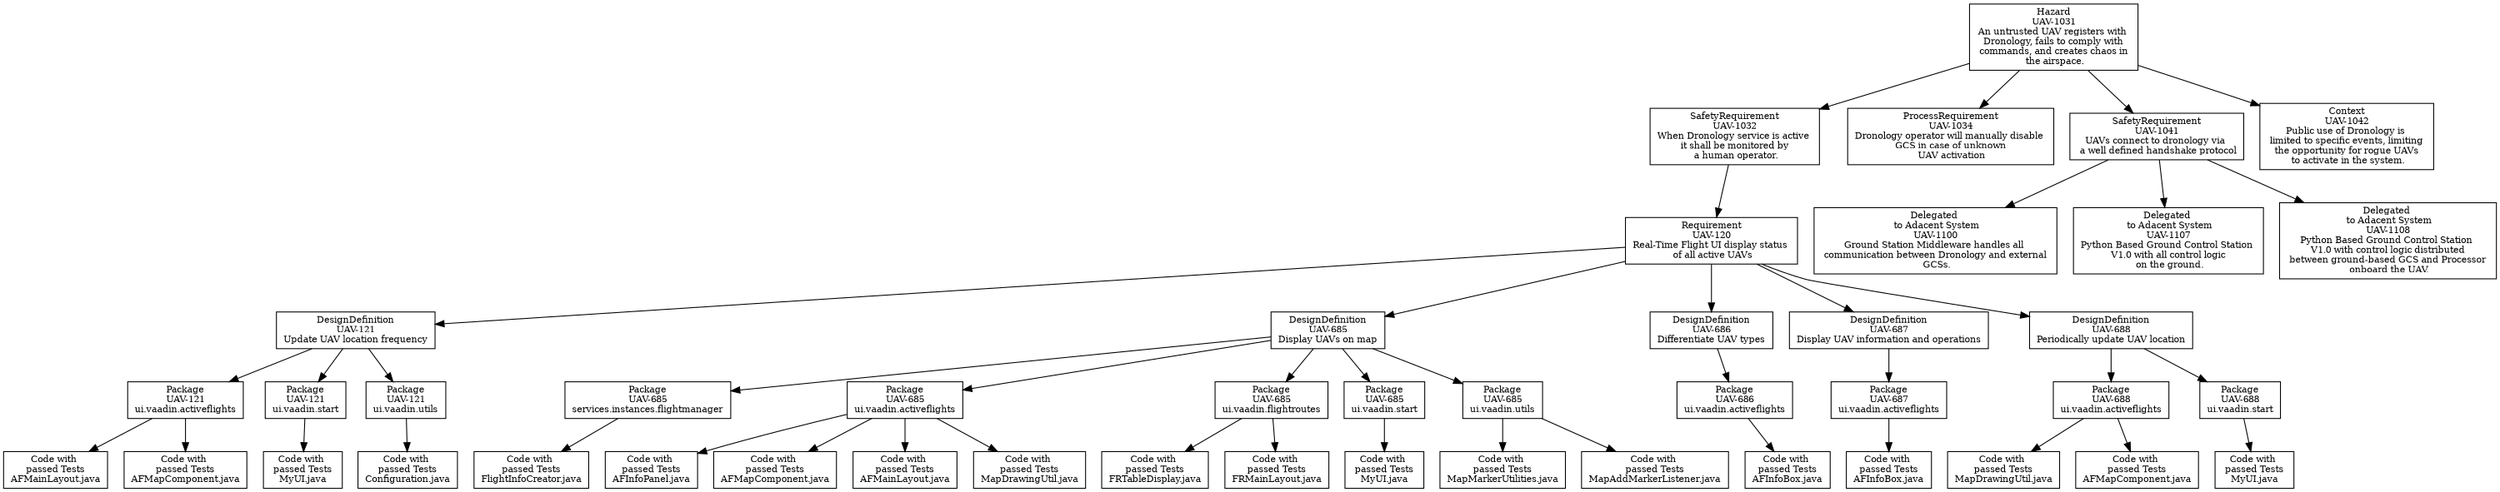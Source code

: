 digraph g { graph [autosize=false, size="20,10!", resolution=200, rankdir = "TD"];
node [ fontsize = "10" shape = "record" ];
edge [];
"UAV-1031"[
label = "Hazard\nUAV-1031\nAn untrusted UAV registers with \n Dronology, fails to comply with \n commands, and creates chaos in \n the airspace. "
shape = "record"
color = "black"
];
"UAV-1032"[
label = "SafetyRequirement\nUAV-1032\nWhen Dronology service is active \n it shall be monitored by \n a human operator. "
shape = "record"
color = "black"
];
"UAV-120"[
label = "Requirement\nUAV-120\nReal-Time Flight UI display status \n of all active UAVs "
shape = "record"
color = "black"
];
"UAV-121"[
label = "DesignDefinition\nUAV-121\nUpdate UAV location frequency "
shape = "record"
color = "black"
];
"UAV-121\nui.vaadin.activeflights"[
label = "Package\nUAV-121\nui.vaadin.activeflights"
shape = "record"
color = "black"
];
"UAV-121edu.nd.dronology.ui.vaadin/src/main/java/edu/nd/dronology/ui/vaadin/activeflights/AFMainLayout.java"[
label = "Code with \n passed Tests \nAFMainLayout.java"
shape = "record"
color = "black"
];
"UAV-121edu.nd.dronology.ui.vaadin/src/main/java/edu/nd/dronology/ui/vaadin/activeflights/AFMapComponent.java"[
label = "Code with \n passed Tests \nAFMapComponent.java"
shape = "record"
color = "black"
];
"UAV-121\nui.vaadin.start"[
label = "Package\nUAV-121\nui.vaadin.start"
shape = "record"
color = "black"
];
"UAV-121edu.nd.dronology.ui.vaadin/src/main/java/edu/nd/dronology/ui/vaadin/start/MyUI.java"[
label = "Code with \n passed Tests \nMyUI.java"
shape = "record"
color = "black"
];
"UAV-121\nui.vaadin.utils"[
label = "Package\nUAV-121\nui.vaadin.utils"
shape = "record"
color = "black"
];
"UAV-121edu.nd.dronology.ui.vaadin/src/main/java/edu/nd/dronology/ui/vaadin/utils/Configuration.java"[
label = "Code with \n passed Tests \nConfiguration.java"
shape = "record"
color = "black"
];
"UAV-685"[
label = "DesignDefinition\nUAV-685\nDisplay UAVs on map "
shape = "record"
color = "black"
];
"UAV-685\nservices.instances.flightmanager"[
label = "Package\nUAV-685\nservices.instances.flightmanager"
shape = "record"
color = "black"
];
"UAV-685edu.nd.dronology.services/src/edu/nd/dronology/services/instances/flightmanager/FlightInfoCreator.java"[
label = "Code with \n passed Tests \nFlightInfoCreator.java"
shape = "record"
color = "black"
];
"UAV-685\nui.vaadin.activeflights"[
label = "Package\nUAV-685\nui.vaadin.activeflights"
shape = "record"
color = "black"
];
"UAV-685edu.nd.dronology.ui.vaadin/src/main/java/edu/nd/dronology/ui/vaadin/activeflights/AFInfoPanel.java"[
label = "Code with \n passed Tests \nAFInfoPanel.java"
shape = "record"
color = "black"
];
"UAV-685edu.nd.dronology.ui.vaadin/src/main/java/edu/nd/dronology/ui/vaadin/activeflights/AFMapComponent.java"[
label = "Code with \n passed Tests \nAFMapComponent.java"
shape = "record"
color = "black"
];
"UAV-685edu.nd.dronology.ui.vaadin/src/main/java/edu/nd/dronology/ui/vaadin/activeflights/AFMainLayout.java"[
label = "Code with \n passed Tests \nAFMainLayout.java"
shape = "record"
color = "black"
];
"UAV-685edu.nd.dronology.ui.vaadin/src/main/java/edu/nd/dronology/ui/vaadin/activeflights/MapDrawingUtil.java"[
label = "Code with \n passed Tests \nMapDrawingUtil.java"
shape = "record"
color = "black"
];
"UAV-685\nui.vaadin.flightroutes"[
label = "Package\nUAV-685\nui.vaadin.flightroutes"
shape = "record"
color = "black"
];
"UAV-685edu.nd.dronology.ui.vaadin/src/main/java/edu/nd/dronology/ui/vaadin/flightroutes/FRTableDisplay.java"[
label = "Code with \n passed Tests \nFRTableDisplay.java"
shape = "record"
color = "black"
];
"UAV-685edu.nd.dronology.ui.vaadin/src/main/java/edu/nd/dronology/ui/vaadin/flightroutes/FRMainLayout.java"[
label = "Code with \n passed Tests \nFRMainLayout.java"
shape = "record"
color = "black"
];
"UAV-685\nui.vaadin.start"[
label = "Package\nUAV-685\nui.vaadin.start"
shape = "record"
color = "black"
];
"UAV-685edu.nd.dronology.ui.vaadin/src/main/java/edu/nd/dronology/ui/vaadin/start/MyUI.java"[
label = "Code with \n passed Tests \nMyUI.java"
shape = "record"
color = "black"
];
"UAV-685\nui.vaadin.utils"[
label = "Package\nUAV-685\nui.vaadin.utils"
shape = "record"
color = "black"
];
"UAV-685edu.nd.dronology.ui.vaadin/src/main/java/edu/nd/dronology/ui/vaadin/utils/MapMarkerUtilities.java"[
label = "Code with \n passed Tests \nMapMarkerUtilities.java"
shape = "record"
color = "black"
];
"UAV-685edu.nd.dronology.ui.vaadin/src/main/java/edu/nd/dronology/ui/vaadin/utils/MapAddMarkerListener.java"[
label = "Code with \n passed Tests \nMapAddMarkerListener.java"
shape = "record"
color = "black"
];
"UAV-686"[
label = "DesignDefinition\nUAV-686\nDifferentiate UAV types "
shape = "record"
color = "black"
];
"UAV-686\nui.vaadin.activeflights"[
label = "Package\nUAV-686\nui.vaadin.activeflights"
shape = "record"
color = "black"
];
"UAV-686edu.nd.dronology.ui.vaadin/src/main/java/edu/nd/dronology/ui/vaadin/activeflights/AFInfoBox.java"[
label = "Code with \n passed Tests \nAFInfoBox.java"
shape = "record"
color = "black"
];
"UAV-687"[
label = "DesignDefinition\nUAV-687\nDisplay UAV information and operations "
shape = "record"
color = "black"
];
"UAV-687\nui.vaadin.activeflights"[
label = "Package\nUAV-687\nui.vaadin.activeflights"
shape = "record"
color = "black"
];
"UAV-687edu.nd.dronology.ui.vaadin/src/main/java/edu/nd/dronology/ui/vaadin/activeflights/AFInfoBox.java"[
label = "Code with \n passed Tests \nAFInfoBox.java"
shape = "record"
color = "black"
];
"UAV-688"[
label = "DesignDefinition\nUAV-688\nPeriodically update UAV location "
shape = "record"
color = "black"
];
"UAV-688\nui.vaadin.activeflights"[
label = "Package\nUAV-688\nui.vaadin.activeflights"
shape = "record"
color = "black"
];
"UAV-688edu.nd.dronology.ui.vaadin/src/main/java/edu/nd/dronology/ui/vaadin/activeflights/MapDrawingUtil.java"[
label = "Code with \n passed Tests \nMapDrawingUtil.java"
shape = "record"
color = "black"
];
"UAV-688edu.nd.dronology.ui.vaadin/src/main/java/edu/nd/dronology/ui/vaadin/activeflights/AFMapComponent.java"[
label = "Code with \n passed Tests \nAFMapComponent.java"
shape = "record"
color = "black"
];
"UAV-688\nui.vaadin.start"[
label = "Package\nUAV-688\nui.vaadin.start"
shape = "record"
color = "black"
];
"UAV-688edu.nd.dronology.ui.vaadin/src/main/java/edu/nd/dronology/ui/vaadin/start/MyUI.java"[
label = "Code with \n passed Tests \nMyUI.java"
shape = "record"
color = "black"
];
"UAV-1034"[
label = "ProcessRequirement\nUAV-1034\nDronology operator will manually disable \n GCS in case of unknown \n UAV activation "
shape = "record"
color = "black"
];
"UAV-1041"[
label = "SafetyRequirement\nUAV-1041\nUAVs connect to dronology via \n a well defined handshake protocol "
shape = "record"
color = "black"
];
"UAV-1100"[
label = " Delegated \n to Adacent System\nUAV-1100\nGround Station Middleware handles all \n communication between Dronology and external \n GCSs. "
shape = "record"
color = "black"
];
"UAV-1107"[
label = " Delegated \n to Adacent System\nUAV-1107\nPython Based Ground Control Station \n V1.0 with all control logic \n on the ground. "
shape = "record"
color = "black"
];
"UAV-1108"[
label = " Delegated \n to Adacent System\nUAV-1108\nPython Based Ground Control Station \n V1.0 with control logic distributed \n between ground-based GCS and Processor \n onboard the UAV. "
shape = "record"
color = "black"
];
"UAV-1042"[
label = "Context\nUAV-1042\nPublic use of Dronology is \n limited to specific events, limiting \n the opportunity for rogue UAVs \n to activate in the system. "
shape = "record"
color = "black"
];
"UAV-1031" -> "UAV-1032";
"UAV-1032" -> "UAV-120";
"UAV-120" -> "UAV-121";
"UAV-121" -> "UAV-121\nui.vaadin.activeflights";
"UAV-121\nui.vaadin.activeflights" -> "UAV-121edu.nd.dronology.ui.vaadin/src/main/java/edu/nd/dronology/ui/vaadin/activeflights/AFMainLayout.java";
"UAV-121\nui.vaadin.activeflights" -> "UAV-121edu.nd.dronology.ui.vaadin/src/main/java/edu/nd/dronology/ui/vaadin/activeflights/AFMapComponent.java";
"UAV-121" -> "UAV-121\nui.vaadin.start";
"UAV-121\nui.vaadin.start" -> "UAV-121edu.nd.dronology.ui.vaadin/src/main/java/edu/nd/dronology/ui/vaadin/start/MyUI.java";
"UAV-121" -> "UAV-121\nui.vaadin.utils";
"UAV-121\nui.vaadin.utils" -> "UAV-121edu.nd.dronology.ui.vaadin/src/main/java/edu/nd/dronology/ui/vaadin/utils/Configuration.java";
"UAV-120" -> "UAV-685";
"UAV-685" -> "UAV-685\nservices.instances.flightmanager";
"UAV-685\nservices.instances.flightmanager" -> "UAV-685edu.nd.dronology.services/src/edu/nd/dronology/services/instances/flightmanager/FlightInfoCreator.java";
"UAV-685" -> "UAV-685\nui.vaadin.activeflights";
"UAV-685\nui.vaadin.activeflights" -> "UAV-685edu.nd.dronology.ui.vaadin/src/main/java/edu/nd/dronology/ui/vaadin/activeflights/AFInfoPanel.java";
"UAV-685\nui.vaadin.activeflights" -> "UAV-685edu.nd.dronology.ui.vaadin/src/main/java/edu/nd/dronology/ui/vaadin/activeflights/AFMapComponent.java";
"UAV-685\nui.vaadin.activeflights" -> "UAV-685edu.nd.dronology.ui.vaadin/src/main/java/edu/nd/dronology/ui/vaadin/activeflights/AFMainLayout.java";
"UAV-685\nui.vaadin.activeflights" -> "UAV-685edu.nd.dronology.ui.vaadin/src/main/java/edu/nd/dronology/ui/vaadin/activeflights/MapDrawingUtil.java";
"UAV-685" -> "UAV-685\nui.vaadin.flightroutes";
"UAV-685\nui.vaadin.flightroutes" -> "UAV-685edu.nd.dronology.ui.vaadin/src/main/java/edu/nd/dronology/ui/vaadin/flightroutes/FRTableDisplay.java";
"UAV-685\nui.vaadin.flightroutes" -> "UAV-685edu.nd.dronology.ui.vaadin/src/main/java/edu/nd/dronology/ui/vaadin/flightroutes/FRMainLayout.java";
"UAV-685" -> "UAV-685\nui.vaadin.start";
"UAV-685\nui.vaadin.start" -> "UAV-685edu.nd.dronology.ui.vaadin/src/main/java/edu/nd/dronology/ui/vaadin/start/MyUI.java";
"UAV-685" -> "UAV-685\nui.vaadin.utils";
"UAV-685\nui.vaadin.utils" -> "UAV-685edu.nd.dronology.ui.vaadin/src/main/java/edu/nd/dronology/ui/vaadin/utils/MapMarkerUtilities.java";
"UAV-685\nui.vaadin.utils" -> "UAV-685edu.nd.dronology.ui.vaadin/src/main/java/edu/nd/dronology/ui/vaadin/utils/MapAddMarkerListener.java";
"UAV-120" -> "UAV-686";
"UAV-686" -> "UAV-686\nui.vaadin.activeflights";
"UAV-686\nui.vaadin.activeflights" -> "UAV-686edu.nd.dronology.ui.vaadin/src/main/java/edu/nd/dronology/ui/vaadin/activeflights/AFInfoBox.java";
"UAV-120" -> "UAV-687";
"UAV-687" -> "UAV-687\nui.vaadin.activeflights";
"UAV-687\nui.vaadin.activeflights" -> "UAV-687edu.nd.dronology.ui.vaadin/src/main/java/edu/nd/dronology/ui/vaadin/activeflights/AFInfoBox.java";
"UAV-120" -> "UAV-688";
"UAV-688" -> "UAV-688\nui.vaadin.activeflights";
"UAV-688\nui.vaadin.activeflights" -> "UAV-688edu.nd.dronology.ui.vaadin/src/main/java/edu/nd/dronology/ui/vaadin/activeflights/MapDrawingUtil.java";
"UAV-688\nui.vaadin.activeflights" -> "UAV-688edu.nd.dronology.ui.vaadin/src/main/java/edu/nd/dronology/ui/vaadin/activeflights/AFMapComponent.java";
"UAV-688" -> "UAV-688\nui.vaadin.start";
"UAV-688\nui.vaadin.start" -> "UAV-688edu.nd.dronology.ui.vaadin/src/main/java/edu/nd/dronology/ui/vaadin/start/MyUI.java";
"UAV-1031" -> "UAV-1034";
"UAV-1031" -> "UAV-1041";
"UAV-1041" -> "UAV-1100";
"UAV-1041" -> "UAV-1107";
"UAV-1041" -> "UAV-1108";
"UAV-1031" -> "UAV-1042";
}
